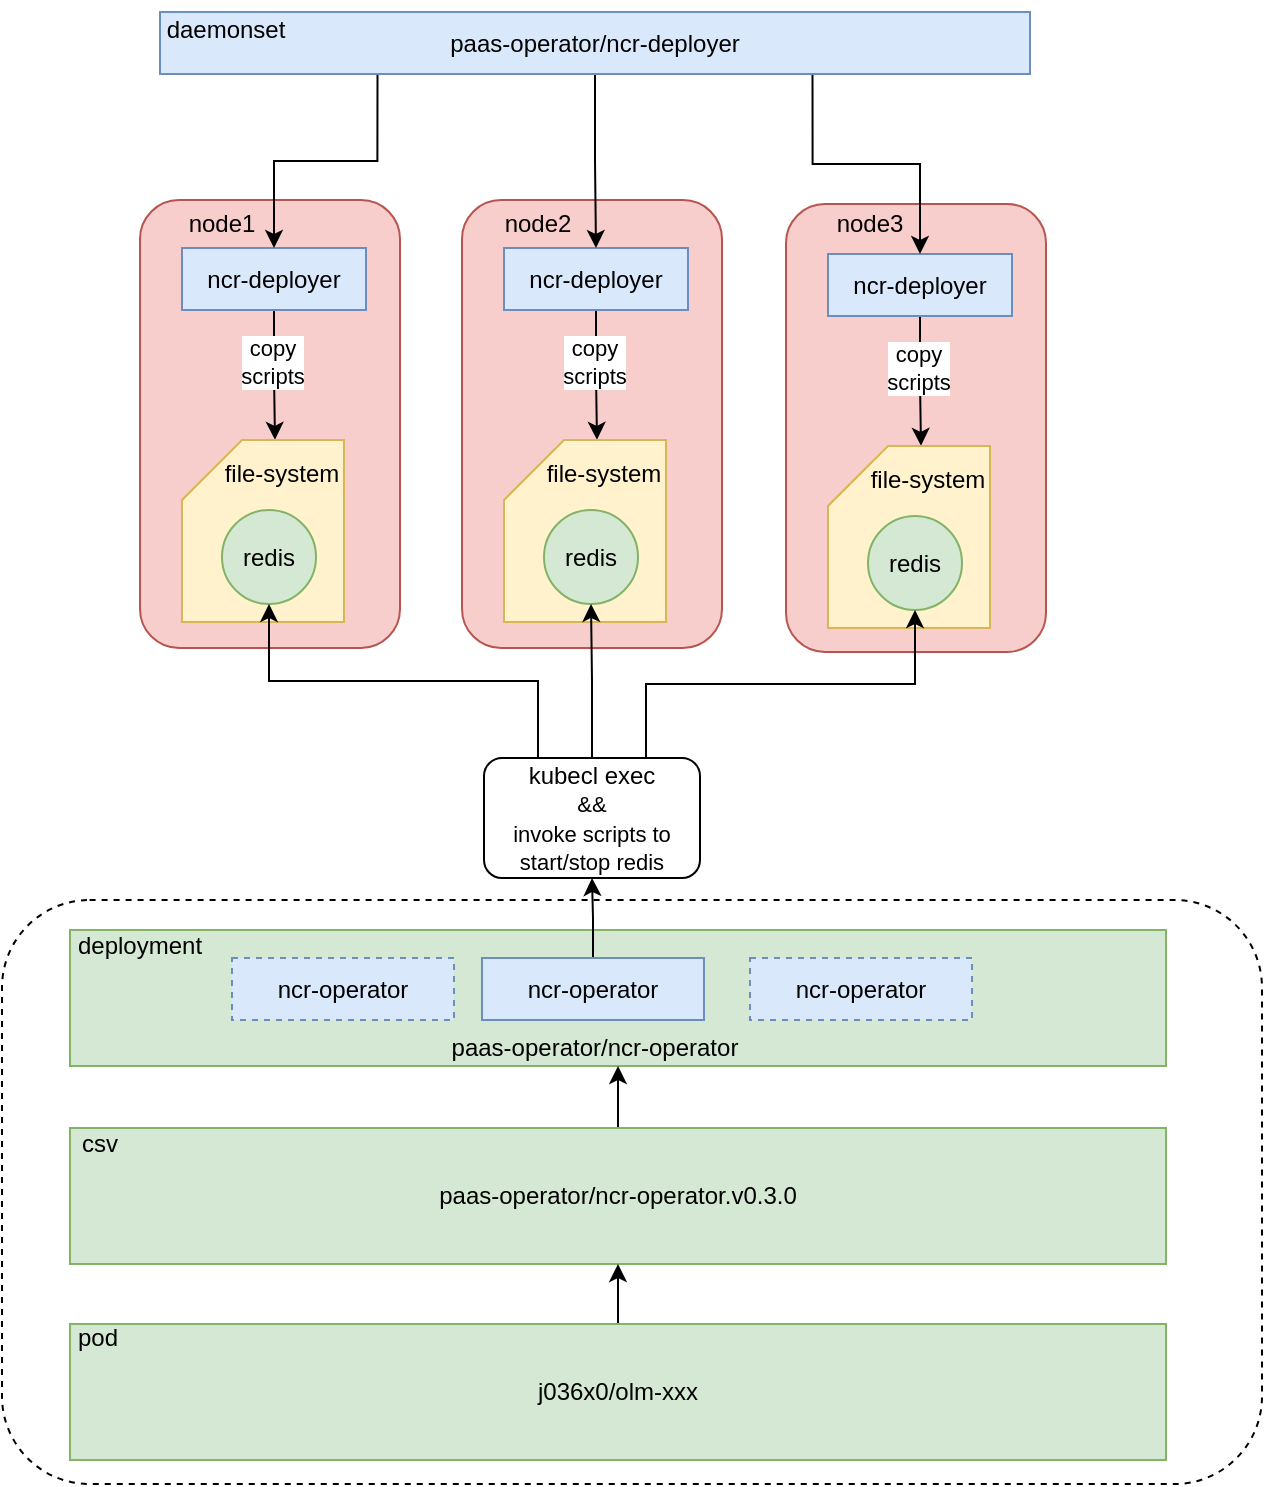 <mxfile version="21.7.5" type="github">
  <diagram name="第 1 页" id="HgnVI8o8KwYIDWP1YUXE">
    <mxGraphModel dx="1193" dy="810" grid="0" gridSize="10" guides="1" tooltips="1" connect="1" arrows="1" fold="1" page="1" pageScale="1" pageWidth="1920" pageHeight="1200" math="0" shadow="0">
      <root>
        <mxCell id="0" />
        <mxCell id="1" parent="0" />
        <mxCell id="0BpsMkOSfDNJH574TIWj-59" value="" style="rounded=1;whiteSpace=wrap;html=1;dashed=1;" vertex="1" parent="1">
          <mxGeometry x="191" y="465" width="630" height="292" as="geometry" />
        </mxCell>
        <mxCell id="0BpsMkOSfDNJH574TIWj-47" value="" style="rounded=0;whiteSpace=wrap;html=1;fillColor=#d5e8d4;strokeColor=#82b366;" vertex="1" parent="1">
          <mxGeometry x="225" y="480" width="548" height="68" as="geometry" />
        </mxCell>
        <mxCell id="0BpsMkOSfDNJH574TIWj-1" value="" style="rounded=1;whiteSpace=wrap;html=1;fillColor=#f8cecc;strokeColor=#b85450;" vertex="1" parent="1">
          <mxGeometry x="260" y="115" width="130" height="224" as="geometry" />
        </mxCell>
        <mxCell id="0BpsMkOSfDNJH574TIWj-11" style="edgeStyle=orthogonalEdgeStyle;rounded=0;orthogonalLoop=1;jettySize=auto;html=1;exitX=0.5;exitY=1;exitDx=0;exitDy=0;entryX=0.574;entryY=-0.001;entryDx=0;entryDy=0;entryPerimeter=0;" edge="1" parent="1" source="0BpsMkOSfDNJH574TIWj-4" target="0BpsMkOSfDNJH574TIWj-8">
          <mxGeometry relative="1" as="geometry" />
        </mxCell>
        <mxCell id="0BpsMkOSfDNJH574TIWj-12" value="copy &lt;br&gt;scripts" style="edgeLabel;html=1;align=center;verticalAlign=middle;resizable=0;points=[];" vertex="1" connectable="0" parent="0BpsMkOSfDNJH574TIWj-11">
          <mxGeometry x="-0.333" y="-1" relative="1" as="geometry">
            <mxPoint y="4" as="offset" />
          </mxGeometry>
        </mxCell>
        <mxCell id="0BpsMkOSfDNJH574TIWj-4" value="ncr-deployer" style="rounded=0;whiteSpace=wrap;html=1;fillColor=#dae8fc;strokeColor=#6c8ebf;" vertex="1" parent="1">
          <mxGeometry x="281" y="139" width="92" height="31" as="geometry" />
        </mxCell>
        <mxCell id="0BpsMkOSfDNJH574TIWj-8" value="" style="shape=card;whiteSpace=wrap;html=1;fillColor=#fff2cc;strokeColor=#d6b656;" vertex="1" parent="1">
          <mxGeometry x="281" y="235" width="81" height="91" as="geometry" />
        </mxCell>
        <mxCell id="0BpsMkOSfDNJH574TIWj-9" value="file-system" style="text;html=1;strokeColor=none;fillColor=none;align=center;verticalAlign=middle;whiteSpace=wrap;rounded=0;" vertex="1" parent="1">
          <mxGeometry x="301" y="237" width="60" height="30" as="geometry" />
        </mxCell>
        <mxCell id="0BpsMkOSfDNJH574TIWj-10" value="redis" style="ellipse;whiteSpace=wrap;html=1;aspect=fixed;fillColor=#d5e8d4;strokeColor=#82b366;" vertex="1" parent="1">
          <mxGeometry x="301" y="270" width="47" height="47" as="geometry" />
        </mxCell>
        <mxCell id="0BpsMkOSfDNJH574TIWj-13" value="node1" style="text;html=1;strokeColor=none;fillColor=none;align=center;verticalAlign=middle;whiteSpace=wrap;rounded=0;" vertex="1" parent="1">
          <mxGeometry x="271" y="112" width="60" height="30" as="geometry" />
        </mxCell>
        <mxCell id="0BpsMkOSfDNJH574TIWj-14" value="" style="rounded=1;whiteSpace=wrap;html=1;fillColor=#f8cecc;strokeColor=#b85450;" vertex="1" parent="1">
          <mxGeometry x="421" y="115" width="130" height="224" as="geometry" />
        </mxCell>
        <mxCell id="0BpsMkOSfDNJH574TIWj-15" style="edgeStyle=orthogonalEdgeStyle;rounded=0;orthogonalLoop=1;jettySize=auto;html=1;exitX=0.5;exitY=1;exitDx=0;exitDy=0;entryX=0.574;entryY=-0.001;entryDx=0;entryDy=0;entryPerimeter=0;" edge="1" parent="1" source="0BpsMkOSfDNJH574TIWj-17" target="0BpsMkOSfDNJH574TIWj-18">
          <mxGeometry relative="1" as="geometry" />
        </mxCell>
        <mxCell id="0BpsMkOSfDNJH574TIWj-16" value="copy &lt;br&gt;scripts" style="edgeLabel;html=1;align=center;verticalAlign=middle;resizable=0;points=[];" vertex="1" connectable="0" parent="0BpsMkOSfDNJH574TIWj-15">
          <mxGeometry x="-0.333" y="-1" relative="1" as="geometry">
            <mxPoint y="4" as="offset" />
          </mxGeometry>
        </mxCell>
        <mxCell id="0BpsMkOSfDNJH574TIWj-17" value="ncr-deployer" style="rounded=0;whiteSpace=wrap;html=1;fillColor=#dae8fc;strokeColor=#6c8ebf;" vertex="1" parent="1">
          <mxGeometry x="442" y="139" width="92" height="31" as="geometry" />
        </mxCell>
        <mxCell id="0BpsMkOSfDNJH574TIWj-18" value="" style="shape=card;whiteSpace=wrap;html=1;fillColor=#fff2cc;strokeColor=#d6b656;" vertex="1" parent="1">
          <mxGeometry x="442" y="235" width="81" height="91" as="geometry" />
        </mxCell>
        <mxCell id="0BpsMkOSfDNJH574TIWj-19" value="file-system" style="text;html=1;strokeColor=none;fillColor=none;align=center;verticalAlign=middle;whiteSpace=wrap;rounded=0;" vertex="1" parent="1">
          <mxGeometry x="462" y="237" width="60" height="30" as="geometry" />
        </mxCell>
        <mxCell id="0BpsMkOSfDNJH574TIWj-20" value="redis" style="ellipse;whiteSpace=wrap;html=1;aspect=fixed;fillColor=#d5e8d4;strokeColor=#82b366;" vertex="1" parent="1">
          <mxGeometry x="462" y="270" width="47" height="47" as="geometry" />
        </mxCell>
        <mxCell id="0BpsMkOSfDNJH574TIWj-21" value="node2" style="text;html=1;strokeColor=none;fillColor=none;align=center;verticalAlign=middle;whiteSpace=wrap;rounded=0;" vertex="1" parent="1">
          <mxGeometry x="429" y="112" width="60" height="30" as="geometry" />
        </mxCell>
        <mxCell id="0BpsMkOSfDNJH574TIWj-22" value="" style="rounded=1;whiteSpace=wrap;html=1;fillColor=#f8cecc;strokeColor=#b85450;" vertex="1" parent="1">
          <mxGeometry x="583" y="117" width="130" height="224" as="geometry" />
        </mxCell>
        <mxCell id="0BpsMkOSfDNJH574TIWj-23" style="edgeStyle=orthogonalEdgeStyle;rounded=0;orthogonalLoop=1;jettySize=auto;html=1;exitX=0.5;exitY=1;exitDx=0;exitDy=0;entryX=0.574;entryY=-0.001;entryDx=0;entryDy=0;entryPerimeter=0;" edge="1" parent="1" source="0BpsMkOSfDNJH574TIWj-25" target="0BpsMkOSfDNJH574TIWj-26">
          <mxGeometry relative="1" as="geometry" />
        </mxCell>
        <mxCell id="0BpsMkOSfDNJH574TIWj-24" value="copy &lt;br&gt;scripts" style="edgeLabel;html=1;align=center;verticalAlign=middle;resizable=0;points=[];" vertex="1" connectable="0" parent="0BpsMkOSfDNJH574TIWj-23">
          <mxGeometry x="-0.333" y="-1" relative="1" as="geometry">
            <mxPoint y="4" as="offset" />
          </mxGeometry>
        </mxCell>
        <mxCell id="0BpsMkOSfDNJH574TIWj-25" value="ncr-deployer" style="rounded=0;whiteSpace=wrap;html=1;fillColor=#dae8fc;strokeColor=#6c8ebf;" vertex="1" parent="1">
          <mxGeometry x="604" y="142" width="92" height="31" as="geometry" />
        </mxCell>
        <mxCell id="0BpsMkOSfDNJH574TIWj-26" value="" style="shape=card;whiteSpace=wrap;html=1;fillColor=#fff2cc;strokeColor=#d6b656;" vertex="1" parent="1">
          <mxGeometry x="604" y="238" width="81" height="91" as="geometry" />
        </mxCell>
        <mxCell id="0BpsMkOSfDNJH574TIWj-27" value="file-system" style="text;html=1;strokeColor=none;fillColor=none;align=center;verticalAlign=middle;whiteSpace=wrap;rounded=0;" vertex="1" parent="1">
          <mxGeometry x="624" y="240" width="60" height="30" as="geometry" />
        </mxCell>
        <mxCell id="0BpsMkOSfDNJH574TIWj-28" value="redis" style="ellipse;whiteSpace=wrap;html=1;aspect=fixed;fillColor=#d5e8d4;strokeColor=#82b366;" vertex="1" parent="1">
          <mxGeometry x="624" y="273" width="47" height="47" as="geometry" />
        </mxCell>
        <mxCell id="0BpsMkOSfDNJH574TIWj-29" value="node3" style="text;html=1;strokeColor=none;fillColor=none;align=center;verticalAlign=middle;whiteSpace=wrap;rounded=0;" vertex="1" parent="1">
          <mxGeometry x="595" y="112" width="60" height="30" as="geometry" />
        </mxCell>
        <mxCell id="0BpsMkOSfDNJH574TIWj-31" style="edgeStyle=orthogonalEdgeStyle;rounded=0;orthogonalLoop=1;jettySize=auto;html=1;exitX=0.25;exitY=0;exitDx=0;exitDy=0;" edge="1" parent="1" source="0BpsMkOSfDNJH574TIWj-35" target="0BpsMkOSfDNJH574TIWj-10">
          <mxGeometry relative="1" as="geometry" />
        </mxCell>
        <mxCell id="0BpsMkOSfDNJH574TIWj-32" style="edgeStyle=orthogonalEdgeStyle;rounded=0;orthogonalLoop=1;jettySize=auto;html=1;exitX=0.5;exitY=0;exitDx=0;exitDy=0;entryX=0.5;entryY=1;entryDx=0;entryDy=0;" edge="1" parent="1" source="0BpsMkOSfDNJH574TIWj-35" target="0BpsMkOSfDNJH574TIWj-20">
          <mxGeometry relative="1" as="geometry" />
        </mxCell>
        <mxCell id="0BpsMkOSfDNJH574TIWj-33" style="edgeStyle=orthogonalEdgeStyle;rounded=0;orthogonalLoop=1;jettySize=auto;html=1;exitX=0.75;exitY=0;exitDx=0;exitDy=0;entryX=0.5;entryY=1;entryDx=0;entryDy=0;" edge="1" parent="1" source="0BpsMkOSfDNJH574TIWj-35" target="0BpsMkOSfDNJH574TIWj-28">
          <mxGeometry relative="1" as="geometry" />
        </mxCell>
        <mxCell id="0BpsMkOSfDNJH574TIWj-36" style="edgeStyle=orthogonalEdgeStyle;rounded=0;orthogonalLoop=1;jettySize=auto;html=1;exitX=0.5;exitY=0;exitDx=0;exitDy=0;entryX=0.5;entryY=1;entryDx=0;entryDy=0;" edge="1" parent="1" source="0BpsMkOSfDNJH574TIWj-30" target="0BpsMkOSfDNJH574TIWj-35">
          <mxGeometry relative="1" as="geometry">
            <Array as="points">
              <mxPoint x="487" y="474" />
              <mxPoint x="486" y="474" />
            </Array>
          </mxGeometry>
        </mxCell>
        <mxCell id="0BpsMkOSfDNJH574TIWj-30" value="ncr-operator" style="rounded=0;whiteSpace=wrap;html=1;fillColor=#dae8fc;strokeColor=#6c8ebf;" vertex="1" parent="1">
          <mxGeometry x="431" y="494" width="111" height="31" as="geometry" />
        </mxCell>
        <mxCell id="0BpsMkOSfDNJH574TIWj-35" value="kubecl exec&lt;br style=&quot;border-color: var(--border-color); font-size: 11px;&quot;&gt;&lt;span style=&quot;font-size: 11px; background-color: rgb(255, 255, 255);&quot;&gt;&amp;amp;&amp;amp;&lt;br&gt;invoke scripts to start/stop redis&lt;/span&gt;" style="rounded=1;whiteSpace=wrap;html=1;" vertex="1" parent="1">
          <mxGeometry x="432" y="394" width="108" height="60" as="geometry" />
        </mxCell>
        <mxCell id="0BpsMkOSfDNJH574TIWj-41" style="edgeStyle=orthogonalEdgeStyle;rounded=0;orthogonalLoop=1;jettySize=auto;html=1;exitX=0.5;exitY=1;exitDx=0;exitDy=0;" edge="1" parent="1" source="0BpsMkOSfDNJH574TIWj-38" target="0BpsMkOSfDNJH574TIWj-17">
          <mxGeometry relative="1" as="geometry" />
        </mxCell>
        <mxCell id="0BpsMkOSfDNJH574TIWj-42" style="edgeStyle=orthogonalEdgeStyle;rounded=0;orthogonalLoop=1;jettySize=auto;html=1;exitX=0.75;exitY=1;exitDx=0;exitDy=0;entryX=0.5;entryY=0;entryDx=0;entryDy=0;" edge="1" parent="1" source="0BpsMkOSfDNJH574TIWj-38" target="0BpsMkOSfDNJH574TIWj-25">
          <mxGeometry relative="1" as="geometry" />
        </mxCell>
        <mxCell id="0BpsMkOSfDNJH574TIWj-44" style="edgeStyle=orthogonalEdgeStyle;rounded=0;orthogonalLoop=1;jettySize=auto;html=1;exitX=0.25;exitY=1;exitDx=0;exitDy=0;" edge="1" parent="1" source="0BpsMkOSfDNJH574TIWj-38" target="0BpsMkOSfDNJH574TIWj-4">
          <mxGeometry relative="1" as="geometry" />
        </mxCell>
        <mxCell id="0BpsMkOSfDNJH574TIWj-38" value="paas-operator/ncr-deployer" style="rounded=0;whiteSpace=wrap;html=1;fillColor=#dae8fc;strokeColor=#6c8ebf;" vertex="1" parent="1">
          <mxGeometry x="270" y="21" width="435" height="31" as="geometry" />
        </mxCell>
        <mxCell id="0BpsMkOSfDNJH574TIWj-45" value="ncr-operator" style="rounded=0;whiteSpace=wrap;html=1;fillColor=#dae8fc;strokeColor=#6c8ebf;dashed=1;" vertex="1" parent="1">
          <mxGeometry x="306" y="494" width="111" height="31" as="geometry" />
        </mxCell>
        <mxCell id="0BpsMkOSfDNJH574TIWj-46" value="ncr-operator" style="rounded=0;whiteSpace=wrap;html=1;fillColor=#dae8fc;strokeColor=#6c8ebf;dashed=1;" vertex="1" parent="1">
          <mxGeometry x="565" y="494" width="111" height="31" as="geometry" />
        </mxCell>
        <mxCell id="0BpsMkOSfDNJH574TIWj-48" value="deployment" style="text;html=1;strokeColor=none;fillColor=none;align=center;verticalAlign=middle;whiteSpace=wrap;rounded=0;" vertex="1" parent="1">
          <mxGeometry x="230" y="473" width="60" height="30" as="geometry" />
        </mxCell>
        <mxCell id="0BpsMkOSfDNJH574TIWj-58" style="edgeStyle=orthogonalEdgeStyle;rounded=0;orthogonalLoop=1;jettySize=auto;html=1;exitX=0.5;exitY=0;exitDx=0;exitDy=0;entryX=0.5;entryY=1;entryDx=0;entryDy=0;" edge="1" parent="1" source="0BpsMkOSfDNJH574TIWj-49" target="0BpsMkOSfDNJH574TIWj-47">
          <mxGeometry relative="1" as="geometry" />
        </mxCell>
        <mxCell id="0BpsMkOSfDNJH574TIWj-49" value="paas-operator/ncr-operator.v0.3.0" style="rounded=0;whiteSpace=wrap;html=1;fillColor=#d5e8d4;strokeColor=#82b366;" vertex="1" parent="1">
          <mxGeometry x="225" y="579" width="548" height="68" as="geometry" />
        </mxCell>
        <mxCell id="0BpsMkOSfDNJH574TIWj-56" style="edgeStyle=orthogonalEdgeStyle;rounded=0;orthogonalLoop=1;jettySize=auto;html=1;exitX=0.5;exitY=0;exitDx=0;exitDy=0;" edge="1" parent="1" source="0BpsMkOSfDNJH574TIWj-50" target="0BpsMkOSfDNJH574TIWj-49">
          <mxGeometry relative="1" as="geometry" />
        </mxCell>
        <mxCell id="0BpsMkOSfDNJH574TIWj-50" value="j036x0/olm-xxx" style="rounded=0;whiteSpace=wrap;html=1;fillColor=#d5e8d4;strokeColor=#82b366;" vertex="1" parent="1">
          <mxGeometry x="225" y="677" width="548" height="68" as="geometry" />
        </mxCell>
        <mxCell id="0BpsMkOSfDNJH574TIWj-51" value="csv" style="text;html=1;strokeColor=none;fillColor=none;align=center;verticalAlign=middle;whiteSpace=wrap;rounded=0;" vertex="1" parent="1">
          <mxGeometry x="210" y="572" width="60" height="30" as="geometry" />
        </mxCell>
        <mxCell id="0BpsMkOSfDNJH574TIWj-52" value="pod" style="text;html=1;strokeColor=none;fillColor=none;align=center;verticalAlign=middle;whiteSpace=wrap;rounded=0;" vertex="1" parent="1">
          <mxGeometry x="209" y="669" width="60" height="30" as="geometry" />
        </mxCell>
        <mxCell id="0BpsMkOSfDNJH574TIWj-53" value="paas-operator/ncr-operator" style="text;html=1;strokeColor=none;fillColor=none;align=center;verticalAlign=middle;whiteSpace=wrap;rounded=0;" vertex="1" parent="1">
          <mxGeometry x="409" y="530" width="157" height="18" as="geometry" />
        </mxCell>
        <mxCell id="0BpsMkOSfDNJH574TIWj-54" value="daemonset" style="text;html=1;strokeColor=none;fillColor=none;align=center;verticalAlign=middle;whiteSpace=wrap;rounded=0;" vertex="1" parent="1">
          <mxGeometry x="273" y="15" width="60" height="30" as="geometry" />
        </mxCell>
      </root>
    </mxGraphModel>
  </diagram>
</mxfile>
